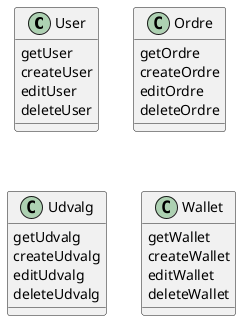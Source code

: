 @startuml    

class User{
    getUser
    createUser
    editUser
    deleteUser    
}

class Ordre{
    getOrdre
    createOrdre
    editOrdre
    deleteOrdre
}

class Udvalg{
    getUdvalg
    createUdvalg
    editUdvalg
    deleteUdvalg
}

class Wallet{
    getWallet
    createWallet
    editWallet
    deleteWallet
}

@enduml
